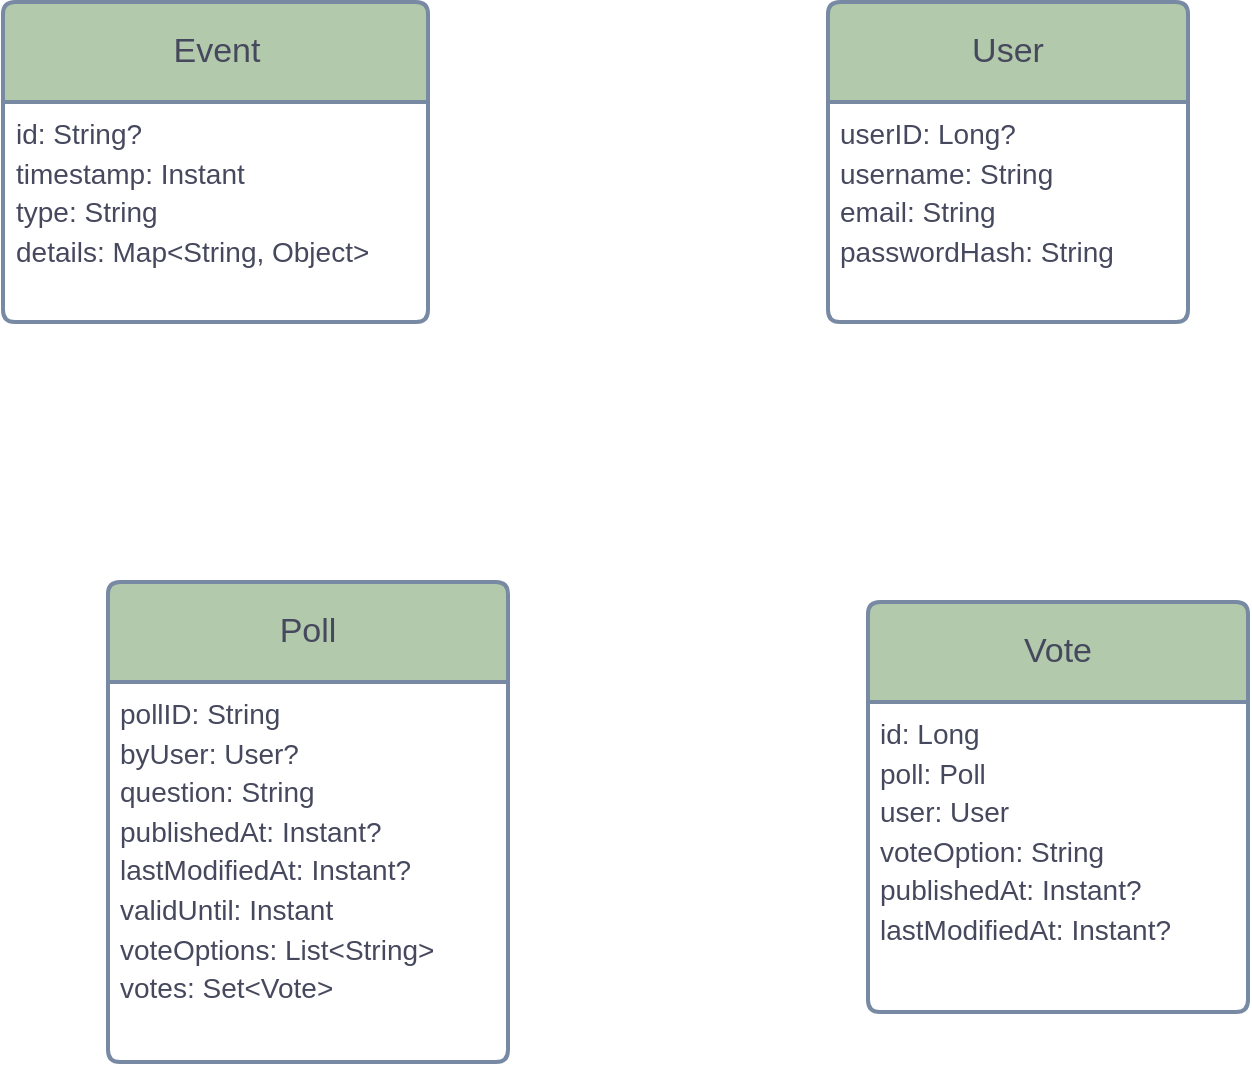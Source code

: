 <mxfile version="24.7.17">
  <diagram name="Page-1" id="lH1NiNcE4W4nlqMhrEIs">
    <mxGraphModel dx="2497" dy="872" grid="1" gridSize="10" guides="1" tooltips="1" connect="1" arrows="1" fold="1" page="1" pageScale="1" pageWidth="850" pageHeight="1100" background="#ffffff" math="0" shadow="0">
      <root>
        <mxCell id="0" />
        <mxCell id="1" parent="0" />
        <mxCell id="7k4Nm1JUsRb4ZL0qA64T-42" value="&lt;font style=&quot;font-size: 17px;&quot;&gt;Poll&lt;/font&gt;" style="swimlane;childLayout=stackLayout;horizontal=1;startSize=50;horizontalStack=0;rounded=1;fontSize=14;fontStyle=0;strokeWidth=2;resizeParent=0;resizeLast=1;shadow=0;dashed=0;align=center;arcSize=4;whiteSpace=wrap;html=1;strokeColor=#788AA3;fontColor=#46495D;fillColor=#B2C9AB;swimlaneFillColor=default;" vertex="1" parent="1">
          <mxGeometry x="-280" y="490" width="200" height="240" as="geometry" />
        </mxCell>
        <mxCell id="7k4Nm1JUsRb4ZL0qA64T-43" value="&lt;div style=&quot;font-size: 14px; line-height: 140%;&quot;&gt;&lt;font style=&quot;font-size: 14px;&quot;&gt;pollID: String&lt;/font&gt;&lt;/div&gt;&lt;div style=&quot;font-size: 14px; line-height: 140%;&quot;&gt;&lt;font style=&quot;font-size: 14px;&quot;&gt;byUser: User?&lt;/font&gt;&lt;/div&gt;&lt;div style=&quot;font-size: 14px; line-height: 140%;&quot;&gt;&lt;font style=&quot;font-size: 14px;&quot;&gt;question: String&lt;/font&gt;&lt;/div&gt;&lt;div style=&quot;font-size: 14px; line-height: 140%;&quot;&gt;&lt;font style=&quot;font-size: 14px;&quot;&gt;publishedAt: Instant?&lt;/font&gt;&lt;/div&gt;&lt;div style=&quot;font-size: 14px; line-height: 140%;&quot;&gt;&lt;font style=&quot;font-size: 14px;&quot;&gt;lastModifiedAt: Instant?&lt;/font&gt;&lt;/div&gt;&lt;div style=&quot;font-size: 14px; line-height: 140%;&quot;&gt;&lt;font style=&quot;font-size: 14px;&quot;&gt;validUntil: Instant&lt;/font&gt;&lt;/div&gt;&lt;div style=&quot;font-size: 14px; line-height: 140%;&quot;&gt;&lt;font style=&quot;font-size: 14px;&quot;&gt;voteOptions: List&amp;lt;String&amp;gt;&lt;/font&gt;&lt;/div&gt;&lt;div style=&quot;font-size: 14px; line-height: 140%;&quot;&gt;&lt;font style=&quot;font-size: 14px;&quot;&gt;votes: Set&amp;lt;Vote&amp;gt;&lt;/font&gt;&lt;/div&gt;" style="align=left;strokeColor=none;fillColor=none;spacingLeft=4;fontSize=12;verticalAlign=top;resizable=0;rotatable=0;part=1;html=1;fontColor=#46495D;" vertex="1" parent="7k4Nm1JUsRb4ZL0qA64T-42">
          <mxGeometry y="50" width="200" height="190" as="geometry" />
        </mxCell>
        <mxCell id="7k4Nm1JUsRb4ZL0qA64T-44" value="&lt;font style=&quot;font-size: 17px;&quot;&gt;User&lt;/font&gt;" style="swimlane;childLayout=stackLayout;horizontal=1;startSize=50;horizontalStack=0;rounded=1;fontSize=14;fontStyle=0;strokeWidth=2;resizeParent=0;resizeLast=1;shadow=0;dashed=0;align=center;arcSize=4;whiteSpace=wrap;html=1;strokeColor=#788AA3;fontColor=#46495D;fillColor=#B2C9AB;swimlaneFillColor=default;" vertex="1" parent="1">
          <mxGeometry x="80" y="200" width="180" height="160" as="geometry" />
        </mxCell>
        <mxCell id="7k4Nm1JUsRb4ZL0qA64T-45" value="&lt;div style=&quot;font-size: 14px; line-height: 140%;&quot;&gt;&lt;font style=&quot;font-size: 14px;&quot;&gt;userID: Long?&lt;/font&gt;&lt;/div&gt;&lt;div style=&quot;font-size: 14px; line-height: 140%;&quot;&gt;&lt;font style=&quot;font-size: 14px;&quot;&gt;username: String&lt;/font&gt;&lt;/div&gt;&lt;div style=&quot;font-size: 14px; line-height: 140%;&quot;&gt;&lt;font style=&quot;font-size: 14px;&quot;&gt;email: String&lt;/font&gt;&lt;/div&gt;&lt;div style=&quot;font-size: 14px; line-height: 140%;&quot;&gt;&lt;font style=&quot;font-size: 14px;&quot;&gt;passwordHash: String&lt;/font&gt;&lt;/div&gt;&lt;div style=&quot;font-size: 14px; line-height: 140%;&quot;&gt;&lt;br&gt;&lt;/div&gt;" style="align=left;strokeColor=none;fillColor=none;spacingLeft=4;fontSize=12;verticalAlign=top;resizable=0;rotatable=0;part=1;html=1;fontColor=#46495D;" vertex="1" parent="7k4Nm1JUsRb4ZL0qA64T-44">
          <mxGeometry y="50" width="180" height="110" as="geometry" />
        </mxCell>
        <mxCell id="7k4Nm1JUsRb4ZL0qA64T-46" value="&lt;font style=&quot;font-size: 17px;&quot;&gt;Vote&lt;/font&gt;" style="swimlane;childLayout=stackLayout;horizontal=1;startSize=50;horizontalStack=0;rounded=1;fontSize=14;fontStyle=0;strokeWidth=2;resizeParent=0;resizeLast=1;shadow=0;dashed=0;align=center;arcSize=4;whiteSpace=wrap;html=1;strokeColor=#788AA3;fontColor=#46495D;fillColor=#B2C9AB;swimlaneFillColor=default;" vertex="1" parent="1">
          <mxGeometry x="100" y="500" width="190" height="205" as="geometry" />
        </mxCell>
        <mxCell id="7k4Nm1JUsRb4ZL0qA64T-47" value="&lt;div style=&quot;font-size: 14px; line-height: 140%;&quot;&gt;&lt;font style=&quot;font-size: 14px;&quot;&gt;id: Long&lt;/font&gt;&lt;/div&gt;&lt;div style=&quot;font-size: 14px; line-height: 140%;&quot;&gt;&lt;font style=&quot;font-size: 14px;&quot;&gt;poll: Poll&lt;/font&gt;&lt;/div&gt;&lt;div style=&quot;font-size: 14px; line-height: 140%;&quot;&gt;&lt;font style=&quot;font-size: 14px;&quot;&gt;user: User&lt;/font&gt;&lt;/div&gt;&lt;div style=&quot;font-size: 14px; line-height: 140%;&quot;&gt;&lt;font style=&quot;font-size: 14px;&quot;&gt;voteOption: String&lt;/font&gt;&lt;/div&gt;&lt;div style=&quot;font-size: 14px; line-height: 140%;&quot;&gt;&lt;font style=&quot;font-size: 14px;&quot;&gt;publishedAt: Instant?&lt;/font&gt;&lt;/div&gt;&lt;div style=&quot;font-size: 14px; line-height: 140%;&quot;&gt;&lt;font style=&quot;font-size: 14px;&quot;&gt;lastModifiedAt: Instant?&lt;/font&gt;&lt;/div&gt;&lt;div style=&quot;font-size: 14px; line-height: 140%;&quot;&gt;&lt;br&gt;&lt;/div&gt;" style="align=left;strokeColor=none;fillColor=none;spacingLeft=4;fontSize=12;verticalAlign=top;resizable=0;rotatable=0;part=1;html=1;fontColor=#46495D;" vertex="1" parent="7k4Nm1JUsRb4ZL0qA64T-46">
          <mxGeometry y="50" width="190" height="155" as="geometry" />
        </mxCell>
        <mxCell id="7k4Nm1JUsRb4ZL0qA64T-52" value="&lt;font style=&quot;font-size: 17px;&quot;&gt;Event&lt;/font&gt;" style="swimlane;childLayout=stackLayout;horizontal=1;startSize=50;horizontalStack=0;rounded=1;fontSize=14;fontStyle=0;strokeWidth=2;resizeParent=0;resizeLast=1;shadow=0;dashed=0;align=center;arcSize=4;whiteSpace=wrap;html=1;strokeColor=#788AA3;fontColor=#46495D;fillColor=#B2C9AB;swimlaneFillColor=default;" vertex="1" parent="1">
          <mxGeometry x="-332.5" y="200" width="212.5" height="160" as="geometry" />
        </mxCell>
        <mxCell id="7k4Nm1JUsRb4ZL0qA64T-53" value="&lt;div style=&quot;font-size: 14px; line-height: 140%;&quot;&gt;&lt;font style=&quot;font-size: 14px;&quot;&gt;id: String?&lt;/font&gt;&lt;/div&gt;&lt;div style=&quot;font-size: 14px; line-height: 140%;&quot;&gt;&lt;font style=&quot;font-size: 14px;&quot;&gt;timestamp: Instant&lt;/font&gt;&lt;/div&gt;&lt;div style=&quot;font-size: 14px; line-height: 140%;&quot;&gt;&lt;font style=&quot;font-size: 14px;&quot;&gt;type: String&lt;/font&gt;&lt;/div&gt;&lt;div style=&quot;font-size: 14px; line-height: 140%;&quot;&gt;&lt;font style=&quot;font-size: 14px;&quot;&gt;details: Map&amp;lt;String, Object&amp;gt;&lt;/font&gt;&lt;/div&gt;" style="align=left;strokeColor=none;fillColor=none;spacingLeft=4;fontSize=12;verticalAlign=top;resizable=0;rotatable=0;part=1;html=1;fontColor=#46495D;" vertex="1" parent="7k4Nm1JUsRb4ZL0qA64T-52">
          <mxGeometry y="50" width="212.5" height="110" as="geometry" />
        </mxCell>
      </root>
    </mxGraphModel>
  </diagram>
</mxfile>
